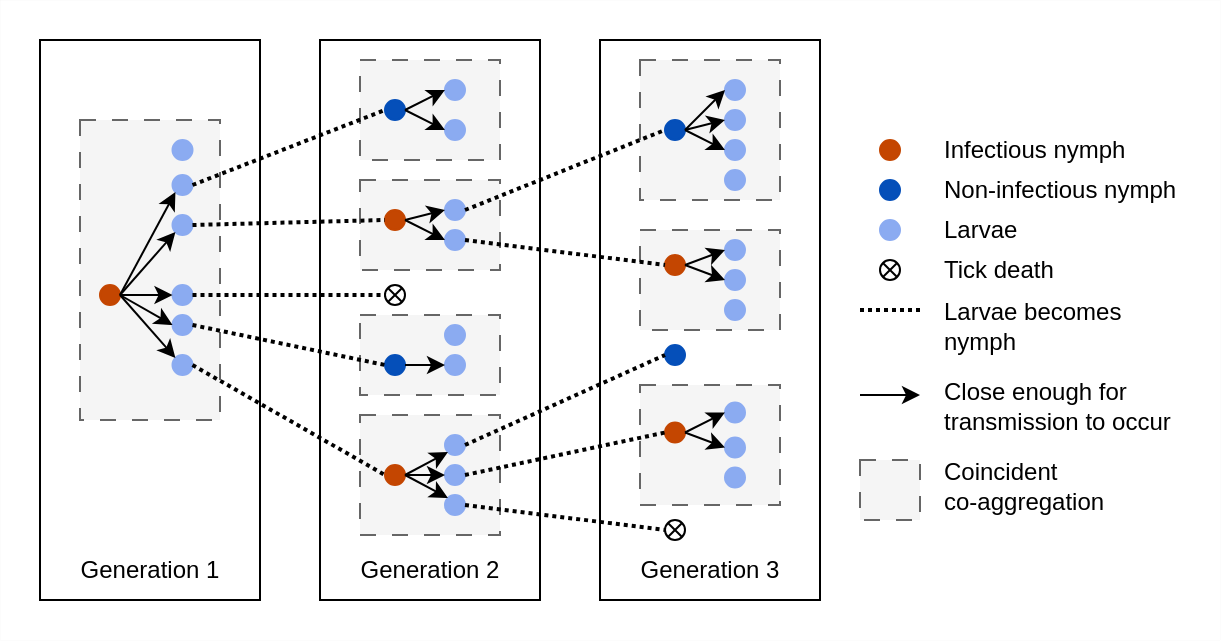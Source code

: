 <mxfile version="28.0.6">
  <diagram name="Page-1" id="scvr_kUcipml5AVvmpqX">
    <mxGraphModel dx="786" dy="391" grid="1" gridSize="10" guides="1" tooltips="1" connect="1" arrows="1" fold="1" page="1" pageScale="1" pageWidth="850" pageHeight="1100" math="0" shadow="0">
      <root>
        <mxCell id="0" />
        <mxCell id="1" parent="0" />
        <mxCell id="JP7OXktNt0cX2knvMIdn-1" value="" style="rounded=0;whiteSpace=wrap;html=1;strokeColor=#DDDDDD;strokeWidth=0;" vertex="1" parent="1">
          <mxGeometry x="470" y="160" width="610" height="320" as="geometry" />
        </mxCell>
        <mxCell id="JP7OXktNt0cX2knvMIdn-2" value="" style="rounded=0;whiteSpace=wrap;html=1;" vertex="1" parent="1">
          <mxGeometry x="490" y="180" width="110" height="280" as="geometry" />
        </mxCell>
        <mxCell id="JP7OXktNt0cX2knvMIdn-3" value="" style="rounded=0;whiteSpace=wrap;html=1;dashed=1;dashPattern=8 8;fillColor=#f5f5f5;fontColor=#333333;strokeColor=#666666;" vertex="1" parent="1">
          <mxGeometry x="510" y="220" width="70" height="150" as="geometry" />
        </mxCell>
        <mxCell id="JP7OXktNt0cX2knvMIdn-4" value="" style="ellipse;whiteSpace=wrap;html=1;fillColor=#C44601;strokeColor=#C44601;" vertex="1" parent="1">
          <mxGeometry x="520" y="302.5" width="10" height="10" as="geometry" />
        </mxCell>
        <mxCell id="JP7OXktNt0cX2knvMIdn-5" value="" style="ellipse;whiteSpace=wrap;html=1;fillColor=#8BABF1;strokeColor=#8BABF1;" vertex="1" parent="1">
          <mxGeometry x="556.25" y="247.5" width="10" height="10" as="geometry" />
        </mxCell>
        <mxCell id="JP7OXktNt0cX2knvMIdn-6" value="" style="ellipse;whiteSpace=wrap;html=1;fillColor=#8BABF1;strokeColor=#8BABF1;" vertex="1" parent="1">
          <mxGeometry x="556.25" y="267.5" width="10" height="10" as="geometry" />
        </mxCell>
        <mxCell id="JP7OXktNt0cX2knvMIdn-7" value="" style="ellipse;whiteSpace=wrap;html=1;fillColor=#8BABF1;strokeColor=#8BABF1;" vertex="1" parent="1">
          <mxGeometry x="556.25" y="302.5" width="10" height="10" as="geometry" />
        </mxCell>
        <mxCell id="JP7OXktNt0cX2knvMIdn-8" value="" style="ellipse;whiteSpace=wrap;html=1;fillColor=#8BABF1;strokeColor=#8BABF1;" vertex="1" parent="1">
          <mxGeometry x="556.25" y="317.5" width="10" height="10" as="geometry" />
        </mxCell>
        <mxCell id="JP7OXktNt0cX2knvMIdn-9" value="" style="ellipse;whiteSpace=wrap;html=1;fillColor=#8BABF1;strokeColor=#8BABF1;" vertex="1" parent="1">
          <mxGeometry x="556.25" y="337.5" width="10" height="10" as="geometry" />
        </mxCell>
        <mxCell id="JP7OXktNt0cX2knvMIdn-10" value="" style="endArrow=classic;html=1;rounded=0;entryX=0;entryY=1;entryDx=0;entryDy=0;exitX=1;exitY=0.5;exitDx=0;exitDy=0;" edge="1" parent="1" source="JP7OXktNt0cX2knvMIdn-4" target="JP7OXktNt0cX2knvMIdn-5">
          <mxGeometry width="50" height="50" relative="1" as="geometry">
            <mxPoint x="536.25" y="307.5" as="sourcePoint" />
            <mxPoint x="586.25" y="257.5" as="targetPoint" />
          </mxGeometry>
        </mxCell>
        <mxCell id="JP7OXktNt0cX2knvMIdn-11" value="" style="endArrow=classic;html=1;rounded=0;entryX=0;entryY=1;entryDx=0;entryDy=0;exitX=1;exitY=0.5;exitDx=0;exitDy=0;" edge="1" parent="1" source="JP7OXktNt0cX2knvMIdn-4" target="JP7OXktNt0cX2knvMIdn-6">
          <mxGeometry width="50" height="50" relative="1" as="geometry">
            <mxPoint x="536.25" y="308.5" as="sourcePoint" />
            <mxPoint x="557.714" y="276.036" as="targetPoint" />
          </mxGeometry>
        </mxCell>
        <mxCell id="JP7OXktNt0cX2knvMIdn-12" value="" style="endArrow=classic;html=1;rounded=0;entryX=0;entryY=0.5;entryDx=0;entryDy=0;exitX=1;exitY=0.5;exitDx=0;exitDy=0;" edge="1" parent="1" source="JP7OXktNt0cX2knvMIdn-4">
          <mxGeometry width="50" height="50" relative="1" as="geometry">
            <mxPoint x="536.25" y="307.5" as="sourcePoint" />
            <mxPoint x="556.25" y="307.5" as="targetPoint" />
          </mxGeometry>
        </mxCell>
        <mxCell id="JP7OXktNt0cX2knvMIdn-13" value="" style="endArrow=classic;html=1;rounded=0;entryX=0;entryY=0.5;entryDx=0;entryDy=0;exitX=1;exitY=0.5;exitDx=0;exitDy=0;" edge="1" parent="1" source="JP7OXktNt0cX2knvMIdn-4">
          <mxGeometry width="50" height="50" relative="1" as="geometry">
            <mxPoint x="536.25" y="307.44" as="sourcePoint" />
            <mxPoint x="556.25" y="322.5" as="targetPoint" />
          </mxGeometry>
        </mxCell>
        <mxCell id="JP7OXktNt0cX2knvMIdn-14" value="" style="endArrow=classic;html=1;rounded=0;entryX=0;entryY=0;entryDx=0;entryDy=0;exitX=1;exitY=0.5;exitDx=0;exitDy=0;" edge="1" parent="1" source="JP7OXktNt0cX2knvMIdn-4">
          <mxGeometry width="50" height="50" relative="1" as="geometry">
            <mxPoint x="536.25" y="327.5" as="sourcePoint" />
            <mxPoint x="557.714" y="338.964" as="targetPoint" />
          </mxGeometry>
        </mxCell>
        <mxCell id="JP7OXktNt0cX2knvMIdn-15" value="" style="rounded=0;whiteSpace=wrap;html=1;" vertex="1" parent="1">
          <mxGeometry x="630" y="180" width="110" height="280" as="geometry" />
        </mxCell>
        <mxCell id="JP7OXktNt0cX2knvMIdn-16" value="" style="rounded=0;whiteSpace=wrap;html=1;dashed=1;dashPattern=8 8;fillColor=#f5f5f5;fontColor=#333333;strokeColor=#666666;" vertex="1" parent="1">
          <mxGeometry x="650" y="190" width="70" height="50" as="geometry" />
        </mxCell>
        <mxCell id="JP7OXktNt0cX2knvMIdn-17" value="" style="ellipse;whiteSpace=wrap;html=1;fillColor=#8BABF1;strokeColor=#8BABF1;" vertex="1" parent="1">
          <mxGeometry x="692.5" y="200" width="10" height="10" as="geometry" />
        </mxCell>
        <mxCell id="JP7OXktNt0cX2knvMIdn-18" value="" style="ellipse;whiteSpace=wrap;html=1;fillColor=#8BABF1;strokeColor=#8BABF1;" vertex="1" parent="1">
          <mxGeometry x="692.5" y="220" width="10" height="10" as="geometry" />
        </mxCell>
        <mxCell id="JP7OXktNt0cX2knvMIdn-19" value="" style="ellipse;whiteSpace=wrap;html=1;fillColor=#054FB9;strokeColor=#054FB9;" vertex="1" parent="1">
          <mxGeometry x="662.5" y="210" width="10" height="10" as="geometry" />
        </mxCell>
        <mxCell id="JP7OXktNt0cX2knvMIdn-20" value="" style="endArrow=classic;html=1;rounded=0;entryX=0;entryY=0.5;entryDx=0;entryDy=0;exitX=1;exitY=0.5;exitDx=0;exitDy=0;" edge="1" parent="1" source="JP7OXktNt0cX2knvMIdn-19">
          <mxGeometry width="50" height="50" relative="1" as="geometry">
            <mxPoint x="680" y="225" as="sourcePoint" />
            <mxPoint x="692.5" y="205" as="targetPoint" />
          </mxGeometry>
        </mxCell>
        <mxCell id="JP7OXktNt0cX2knvMIdn-21" value="" style="endArrow=classic;html=1;rounded=0;entryX=0;entryY=0.5;entryDx=0;entryDy=0;exitX=1;exitY=0.5;exitDx=0;exitDy=0;" edge="1" parent="1" source="JP7OXktNt0cX2knvMIdn-19" target="JP7OXktNt0cX2knvMIdn-18">
          <mxGeometry width="50" height="50" relative="1" as="geometry">
            <mxPoint x="672.5" y="205" as="sourcePoint" />
            <mxPoint x="693.964" y="221.464" as="targetPoint" />
          </mxGeometry>
        </mxCell>
        <mxCell id="JP7OXktNt0cX2knvMIdn-22" value="" style="rounded=0;whiteSpace=wrap;html=1;dashed=1;dashPattern=8 8;fillColor=#f5f5f5;fontColor=#333333;strokeColor=#666666;" vertex="1" parent="1">
          <mxGeometry x="650" y="250" width="70" height="45" as="geometry" />
        </mxCell>
        <mxCell id="JP7OXktNt0cX2knvMIdn-23" value="" style="ellipse;whiteSpace=wrap;html=1;fillColor=#C44601;strokeColor=#C44601;" vertex="1" parent="1">
          <mxGeometry x="662.5" y="265" width="10" height="10" as="geometry" />
        </mxCell>
        <mxCell id="JP7OXktNt0cX2knvMIdn-24" value="" style="ellipse;whiteSpace=wrap;html=1;fillColor=#8BABF1;strokeColor=#8BABF1;" vertex="1" parent="1">
          <mxGeometry x="692.5" y="260" width="10" height="10" as="geometry" />
        </mxCell>
        <mxCell id="JP7OXktNt0cX2knvMIdn-25" value="" style="ellipse;whiteSpace=wrap;html=1;fillColor=#8BABF1;strokeColor=#8BABF1;" vertex="1" parent="1">
          <mxGeometry x="692.5" y="275" width="10" height="10" as="geometry" />
        </mxCell>
        <mxCell id="JP7OXktNt0cX2knvMIdn-26" value="" style="endArrow=classic;html=1;rounded=0;entryX=0;entryY=0.5;entryDx=0;entryDy=0;exitX=1;exitY=0.5;exitDx=0;exitDy=0;" edge="1" parent="1" source="JP7OXktNt0cX2knvMIdn-23">
          <mxGeometry width="50" height="50" relative="1" as="geometry">
            <mxPoint x="672.5" y="265" as="sourcePoint" />
            <mxPoint x="692.5" y="265" as="targetPoint" />
          </mxGeometry>
        </mxCell>
        <mxCell id="JP7OXktNt0cX2knvMIdn-27" value="" style="endArrow=classic;html=1;rounded=0;entryX=0;entryY=0.5;entryDx=0;entryDy=0;exitX=1;exitY=0.5;exitDx=0;exitDy=0;" edge="1" parent="1" source="JP7OXktNt0cX2knvMIdn-23">
          <mxGeometry width="50" height="50" relative="1" as="geometry">
            <mxPoint x="672.5" y="264.94" as="sourcePoint" />
            <mxPoint x="692.5" y="280" as="targetPoint" />
          </mxGeometry>
        </mxCell>
        <mxCell id="JP7OXktNt0cX2knvMIdn-28" value="" style="rounded=0;whiteSpace=wrap;html=1;dashed=1;dashPattern=8 8;fillColor=#f5f5f5;fontColor=#333333;strokeColor=#666666;" vertex="1" parent="1">
          <mxGeometry x="650" y="317.5" width="70" height="40" as="geometry" />
        </mxCell>
        <mxCell id="JP7OXktNt0cX2knvMIdn-29" value="" style="ellipse;whiteSpace=wrap;html=1;fillColor=#8BABF1;strokeColor=#8BABF1;" vertex="1" parent="1">
          <mxGeometry x="692.5" y="337.5" width="10" height="10" as="geometry" />
        </mxCell>
        <mxCell id="JP7OXktNt0cX2knvMIdn-30" value="" style="ellipse;whiteSpace=wrap;html=1;fillColor=#054FB9;strokeColor=#054FB9;" vertex="1" parent="1">
          <mxGeometry x="662.5" y="337.5" width="10" height="10" as="geometry" />
        </mxCell>
        <mxCell id="JP7OXktNt0cX2knvMIdn-31" value="" style="endArrow=classic;html=1;rounded=0;entryX=0;entryY=0.5;entryDx=0;entryDy=0;exitX=1;exitY=0.5;exitDx=0;exitDy=0;" edge="1" parent="1" source="JP7OXktNt0cX2knvMIdn-30">
          <mxGeometry width="50" height="50" relative="1" as="geometry">
            <mxPoint x="672.5" y="357.5" as="sourcePoint" />
            <mxPoint x="692.5" y="342.5" as="targetPoint" />
          </mxGeometry>
        </mxCell>
        <mxCell id="JP7OXktNt0cX2knvMIdn-32" value="" style="ellipse;whiteSpace=wrap;html=1;" vertex="1" parent="1">
          <mxGeometry x="662.5" y="302.5" width="10" height="10" as="geometry" />
        </mxCell>
        <mxCell id="JP7OXktNt0cX2knvMIdn-33" value="" style="endArrow=none;html=1;rounded=0;exitX=0;exitY=1;exitDx=0;exitDy=0;entryX=1;entryY=0;entryDx=0;entryDy=0;" edge="1" parent="1" source="JP7OXktNt0cX2knvMIdn-32" target="JP7OXktNt0cX2knvMIdn-32">
          <mxGeometry width="50" height="50" relative="1" as="geometry">
            <mxPoint x="672.5" y="327.5" as="sourcePoint" />
            <mxPoint x="722.5" y="277.5" as="targetPoint" />
          </mxGeometry>
        </mxCell>
        <mxCell id="JP7OXktNt0cX2knvMIdn-34" value="" style="endArrow=none;html=1;rounded=0;exitX=1;exitY=1;exitDx=0;exitDy=0;entryX=0;entryY=0;entryDx=0;entryDy=0;" edge="1" parent="1" source="JP7OXktNt0cX2knvMIdn-32" target="JP7OXktNt0cX2knvMIdn-32">
          <mxGeometry width="50" height="50" relative="1" as="geometry">
            <mxPoint x="672.5" y="277.5" as="sourcePoint" />
            <mxPoint x="722.5" y="227.5" as="targetPoint" />
          </mxGeometry>
        </mxCell>
        <mxCell id="JP7OXktNt0cX2knvMIdn-35" value="" style="rounded=0;whiteSpace=wrap;html=1;dashed=1;dashPattern=8 8;fillColor=#f5f5f5;fontColor=#333333;strokeColor=#666666;" vertex="1" parent="1">
          <mxGeometry x="650" y="367.5" width="70" height="60" as="geometry" />
        </mxCell>
        <mxCell id="JP7OXktNt0cX2knvMIdn-36" value="" style="ellipse;whiteSpace=wrap;html=1;fillColor=#C44601;strokeColor=#C44601;" vertex="1" parent="1">
          <mxGeometry x="662.5" y="392.5" width="10" height="10" as="geometry" />
        </mxCell>
        <mxCell id="JP7OXktNt0cX2knvMIdn-37" value="" style="ellipse;whiteSpace=wrap;html=1;fillColor=#8BABF1;strokeColor=#8BABF1;" vertex="1" parent="1">
          <mxGeometry x="692.5" y="377.5" width="10" height="10" as="geometry" />
        </mxCell>
        <mxCell id="JP7OXktNt0cX2knvMIdn-38" value="" style="ellipse;whiteSpace=wrap;html=1;fillColor=#8BABF1;strokeColor=#8BABF1;" vertex="1" parent="1">
          <mxGeometry x="692.5" y="392.5" width="10" height="10" as="geometry" />
        </mxCell>
        <mxCell id="JP7OXktNt0cX2knvMIdn-39" value="" style="endArrow=classic;html=1;rounded=0;entryX=0;entryY=1;entryDx=0;entryDy=0;exitX=1;exitY=0.5;exitDx=0;exitDy=0;" edge="1" parent="1" source="JP7OXktNt0cX2knvMIdn-36" target="JP7OXktNt0cX2knvMIdn-37">
          <mxGeometry width="50" height="50" relative="1" as="geometry">
            <mxPoint x="672.5" y="382.5" as="sourcePoint" />
            <mxPoint x="692.5" y="382.5" as="targetPoint" />
          </mxGeometry>
        </mxCell>
        <mxCell id="JP7OXktNt0cX2knvMIdn-40" value="" style="endArrow=classic;html=1;rounded=0;entryX=0;entryY=0.5;entryDx=0;entryDy=0;exitX=1;exitY=0.5;exitDx=0;exitDy=0;" edge="1" parent="1" source="JP7OXktNt0cX2knvMIdn-36">
          <mxGeometry width="50" height="50" relative="1" as="geometry">
            <mxPoint x="672.5" y="382.44" as="sourcePoint" />
            <mxPoint x="692.5" y="397.5" as="targetPoint" />
          </mxGeometry>
        </mxCell>
        <mxCell id="JP7OXktNt0cX2knvMIdn-41" value="" style="ellipse;whiteSpace=wrap;html=1;fillColor=#8BABF1;strokeColor=#8BABF1;" vertex="1" parent="1">
          <mxGeometry x="692.5" y="407.5" width="10" height="10" as="geometry" />
        </mxCell>
        <mxCell id="JP7OXktNt0cX2knvMIdn-42" value="" style="endArrow=classic;html=1;rounded=0;entryX=0;entryY=0;entryDx=0;entryDy=0;exitX=1;exitY=0.5;exitDx=0;exitDy=0;" edge="1" parent="1" source="JP7OXktNt0cX2knvMIdn-36" target="JP7OXktNt0cX2knvMIdn-41">
          <mxGeometry width="50" height="50" relative="1" as="geometry">
            <mxPoint x="683" y="397.5" as="sourcePoint" />
            <mxPoint x="702.5" y="407.5" as="targetPoint" />
          </mxGeometry>
        </mxCell>
        <mxCell id="JP7OXktNt0cX2knvMIdn-43" value="" style="rounded=0;whiteSpace=wrap;html=1;" vertex="1" parent="1">
          <mxGeometry x="770" y="180" width="110" height="280" as="geometry" />
        </mxCell>
        <mxCell id="JP7OXktNt0cX2knvMIdn-44" value="" style="rounded=0;whiteSpace=wrap;html=1;dashed=1;dashPattern=8 8;fillColor=#f5f5f5;fontColor=#333333;strokeColor=#666666;" vertex="1" parent="1">
          <mxGeometry x="790" y="275" width="70" height="50" as="geometry" />
        </mxCell>
        <mxCell id="JP7OXktNt0cX2knvMIdn-45" value="" style="ellipse;whiteSpace=wrap;html=1;fillColor=#C44601;strokeColor=#C44601;" vertex="1" parent="1">
          <mxGeometry x="802.5" y="287.5" width="10" height="10" as="geometry" />
        </mxCell>
        <mxCell id="JP7OXktNt0cX2knvMIdn-46" value="" style="ellipse;whiteSpace=wrap;html=1;fillColor=#8BABF1;strokeColor=#8BABF1;" vertex="1" parent="1">
          <mxGeometry x="832.5" y="280" width="10" height="10" as="geometry" />
        </mxCell>
        <mxCell id="JP7OXktNt0cX2knvMIdn-47" value="" style="ellipse;whiteSpace=wrap;html=1;fillColor=#8BABF1;strokeColor=#8BABF1;" vertex="1" parent="1">
          <mxGeometry x="832.5" y="295" width="10" height="10" as="geometry" />
        </mxCell>
        <mxCell id="JP7OXktNt0cX2knvMIdn-48" value="" style="endArrow=classic;html=1;rounded=0;entryX=0;entryY=0.5;entryDx=0;entryDy=0;exitX=1;exitY=0.5;exitDx=0;exitDy=0;" edge="1" parent="1" source="JP7OXktNt0cX2knvMIdn-45">
          <mxGeometry width="50" height="50" relative="1" as="geometry">
            <mxPoint x="812.5" y="285" as="sourcePoint" />
            <mxPoint x="832.5" y="285" as="targetPoint" />
          </mxGeometry>
        </mxCell>
        <mxCell id="JP7OXktNt0cX2knvMIdn-49" value="" style="endArrow=classic;html=1;rounded=0;entryX=0;entryY=0.5;entryDx=0;entryDy=0;exitX=1;exitY=0.5;exitDx=0;exitDy=0;" edge="1" parent="1" source="JP7OXktNt0cX2knvMIdn-45">
          <mxGeometry width="50" height="50" relative="1" as="geometry">
            <mxPoint x="812.5" y="284.94" as="sourcePoint" />
            <mxPoint x="832.5" y="300" as="targetPoint" />
          </mxGeometry>
        </mxCell>
        <mxCell id="JP7OXktNt0cX2knvMIdn-50" value="" style="rounded=0;whiteSpace=wrap;html=1;dashed=1;dashPattern=8 8;fillColor=#f5f5f5;fontColor=#333333;strokeColor=#666666;" vertex="1" parent="1">
          <mxGeometry x="790" y="352.5" width="70" height="60" as="geometry" />
        </mxCell>
        <mxCell id="JP7OXktNt0cX2knvMIdn-51" value="" style="ellipse;whiteSpace=wrap;html=1;fillColor=#C44601;strokeColor=#C44601;" vertex="1" parent="1">
          <mxGeometry x="802.5" y="371.25" width="10" height="10" as="geometry" />
        </mxCell>
        <mxCell id="JP7OXktNt0cX2knvMIdn-52" value="" style="ellipse;whiteSpace=wrap;html=1;fillColor=#8BABF1;strokeColor=#8BABF1;" vertex="1" parent="1">
          <mxGeometry x="832.5" y="361.25" width="10" height="10" as="geometry" />
        </mxCell>
        <mxCell id="JP7OXktNt0cX2knvMIdn-53" value="" style="endArrow=classic;html=1;rounded=0;entryX=0;entryY=0.5;entryDx=0;entryDy=0;exitX=1;exitY=0.5;exitDx=0;exitDy=0;" edge="1" parent="1" source="JP7OXktNt0cX2knvMIdn-51">
          <mxGeometry width="50" height="50" relative="1" as="geometry">
            <mxPoint x="812.5" y="351.19" as="sourcePoint" />
            <mxPoint x="832.5" y="366.25" as="targetPoint" />
          </mxGeometry>
        </mxCell>
        <mxCell id="JP7OXktNt0cX2knvMIdn-54" value="" style="ellipse;whiteSpace=wrap;html=1;fillColor=#8BABF1;strokeColor=#8BABF1;" vertex="1" parent="1">
          <mxGeometry x="832.5" y="378.75" width="10" height="10" as="geometry" />
        </mxCell>
        <mxCell id="JP7OXktNt0cX2knvMIdn-55" value="" style="endArrow=classic;html=1;rounded=0;entryX=0;entryY=0.5;entryDx=0;entryDy=0;exitX=1;exitY=0.5;exitDx=0;exitDy=0;" edge="1" parent="1" source="JP7OXktNt0cX2knvMIdn-51" target="JP7OXktNt0cX2knvMIdn-54">
          <mxGeometry width="50" height="50" relative="1" as="geometry">
            <mxPoint x="823" y="366.25" as="sourcePoint" />
            <mxPoint x="842.5" y="376.25" as="targetPoint" />
          </mxGeometry>
        </mxCell>
        <mxCell id="JP7OXktNt0cX2knvMIdn-56" value="" style="rounded=0;whiteSpace=wrap;html=1;dashed=1;dashPattern=8 8;fillColor=#f5f5f5;fontColor=#333333;strokeColor=#666666;" vertex="1" parent="1">
          <mxGeometry x="790" y="190" width="70" height="70" as="geometry" />
        </mxCell>
        <mxCell id="JP7OXktNt0cX2knvMIdn-57" value="" style="ellipse;whiteSpace=wrap;html=1;fillColor=#8BABF1;strokeColor=#8BABF1;" vertex="1" parent="1">
          <mxGeometry x="832.5" y="200" width="10" height="10" as="geometry" />
        </mxCell>
        <mxCell id="JP7OXktNt0cX2knvMIdn-58" value="" style="ellipse;whiteSpace=wrap;html=1;fillColor=#8BABF1;strokeColor=#8BABF1;" vertex="1" parent="1">
          <mxGeometry x="832.5" y="215" width="10" height="10" as="geometry" />
        </mxCell>
        <mxCell id="JP7OXktNt0cX2knvMIdn-59" value="" style="ellipse;whiteSpace=wrap;html=1;fillColor=#8BABF1;strokeColor=#8BABF1;" vertex="1" parent="1">
          <mxGeometry x="832.5" y="230" width="10" height="10" as="geometry" />
        </mxCell>
        <mxCell id="JP7OXktNt0cX2knvMIdn-60" value="" style="ellipse;whiteSpace=wrap;html=1;fillColor=#054FB9;strokeColor=#054FB9;" vertex="1" parent="1">
          <mxGeometry x="802.5" y="220" width="10" height="10" as="geometry" />
        </mxCell>
        <mxCell id="JP7OXktNt0cX2knvMIdn-61" value="" style="endArrow=classic;html=1;rounded=0;entryX=0;entryY=0.5;entryDx=0;entryDy=0;exitX=1;exitY=0.5;exitDx=0;exitDy=0;" edge="1" parent="1" source="JP7OXktNt0cX2knvMIdn-60">
          <mxGeometry width="50" height="50" relative="1" as="geometry">
            <mxPoint x="812.5" y="220" as="sourcePoint" />
            <mxPoint x="832.5" y="205" as="targetPoint" />
          </mxGeometry>
        </mxCell>
        <mxCell id="JP7OXktNt0cX2knvMIdn-62" value="" style="endArrow=classic;html=1;rounded=0;entryX=0;entryY=0.5;entryDx=0;entryDy=0;exitX=1;exitY=0.5;exitDx=0;exitDy=0;" edge="1" parent="1" source="JP7OXktNt0cX2knvMIdn-60">
          <mxGeometry width="50" height="50" relative="1" as="geometry">
            <mxPoint x="820" y="240" as="sourcePoint" />
            <mxPoint x="832.5" y="220" as="targetPoint" />
          </mxGeometry>
        </mxCell>
        <mxCell id="JP7OXktNt0cX2knvMIdn-63" value="" style="endArrow=classic;html=1;rounded=0;entryX=0;entryY=0.5;entryDx=0;entryDy=0;exitX=1;exitY=0.5;exitDx=0;exitDy=0;" edge="1" parent="1" source="JP7OXktNt0cX2knvMIdn-60" target="JP7OXktNt0cX2knvMIdn-59">
          <mxGeometry width="50" height="50" relative="1" as="geometry">
            <mxPoint x="812.5" y="220" as="sourcePoint" />
            <mxPoint x="833.964" y="236.464" as="targetPoint" />
          </mxGeometry>
        </mxCell>
        <mxCell id="JP7OXktNt0cX2knvMIdn-64" value="" style="endArrow=none;dashed=1;html=1;dashPattern=1 1;strokeWidth=2;rounded=0;exitX=1;exitY=0.5;exitDx=0;exitDy=0;entryX=0;entryY=0.5;entryDx=0;entryDy=0;" edge="1" parent="1" source="JP7OXktNt0cX2knvMIdn-24" target="JP7OXktNt0cX2knvMIdn-60">
          <mxGeometry width="50" height="50" relative="1" as="geometry">
            <mxPoint x="770" y="270" as="sourcePoint" />
            <mxPoint x="820" y="220" as="targetPoint" />
          </mxGeometry>
        </mxCell>
        <mxCell id="JP7OXktNt0cX2knvMIdn-65" value="" style="endArrow=none;dashed=1;html=1;dashPattern=1 1;strokeWidth=2;rounded=0;exitX=1;exitY=0.5;exitDx=0;exitDy=0;entryX=0;entryY=0.5;entryDx=0;entryDy=0;" edge="1" parent="1" source="JP7OXktNt0cX2knvMIdn-25" target="JP7OXktNt0cX2knvMIdn-45">
          <mxGeometry width="50" height="50" relative="1" as="geometry">
            <mxPoint x="713" y="275" as="sourcePoint" />
            <mxPoint x="813" y="233" as="targetPoint" />
          </mxGeometry>
        </mxCell>
        <mxCell id="JP7OXktNt0cX2knvMIdn-66" value="" style="endArrow=none;dashed=1;html=1;dashPattern=1 1;strokeWidth=2;rounded=0;exitX=1;exitY=0.5;exitDx=0;exitDy=0;entryX=0;entryY=0.5;entryDx=0;entryDy=0;" edge="1" parent="1" source="JP7OXktNt0cX2knvMIdn-38" target="JP7OXktNt0cX2knvMIdn-51">
          <mxGeometry width="50" height="50" relative="1" as="geometry">
            <mxPoint x="702.5" y="415" as="sourcePoint" />
            <mxPoint x="802.5" y="415" as="targetPoint" />
          </mxGeometry>
        </mxCell>
        <mxCell id="JP7OXktNt0cX2knvMIdn-67" value="" style="ellipse;whiteSpace=wrap;html=1;" vertex="1" parent="1">
          <mxGeometry x="802.5" y="420" width="10" height="10" as="geometry" />
        </mxCell>
        <mxCell id="JP7OXktNt0cX2knvMIdn-68" value="" style="endArrow=none;html=1;rounded=0;exitX=0;exitY=1;exitDx=0;exitDy=0;entryX=1;entryY=0;entryDx=0;entryDy=0;" edge="1" parent="1" source="JP7OXktNt0cX2knvMIdn-67" target="JP7OXktNt0cX2knvMIdn-67">
          <mxGeometry width="50" height="50" relative="1" as="geometry">
            <mxPoint x="812.5" y="445" as="sourcePoint" />
            <mxPoint x="862.5" y="395" as="targetPoint" />
          </mxGeometry>
        </mxCell>
        <mxCell id="JP7OXktNt0cX2knvMIdn-69" value="" style="endArrow=none;html=1;rounded=0;exitX=1;exitY=1;exitDx=0;exitDy=0;entryX=0;entryY=0;entryDx=0;entryDy=0;" edge="1" parent="1" source="JP7OXktNt0cX2knvMIdn-67" target="JP7OXktNt0cX2knvMIdn-67">
          <mxGeometry width="50" height="50" relative="1" as="geometry">
            <mxPoint x="812.5" y="395" as="sourcePoint" />
            <mxPoint x="862.5" y="345" as="targetPoint" />
          </mxGeometry>
        </mxCell>
        <mxCell id="JP7OXktNt0cX2knvMIdn-70" value="" style="ellipse;whiteSpace=wrap;html=1;fillColor=#054FB9;strokeColor=#054FB9;" vertex="1" parent="1">
          <mxGeometry x="802.5" y="332.5" width="10" height="10" as="geometry" />
        </mxCell>
        <mxCell id="JP7OXktNt0cX2knvMIdn-71" value="" style="endArrow=none;dashed=1;html=1;dashPattern=1 1;strokeWidth=2;rounded=0;exitX=1;exitY=0.5;exitDx=0;exitDy=0;entryX=0;entryY=0.5;entryDx=0;entryDy=0;" edge="1" parent="1" source="JP7OXktNt0cX2knvMIdn-37" target="JP7OXktNt0cX2knvMIdn-70">
          <mxGeometry width="50" height="50" relative="1" as="geometry">
            <mxPoint x="702.5" y="384.86" as="sourcePoint" />
            <mxPoint x="790" y="360" as="targetPoint" />
          </mxGeometry>
        </mxCell>
        <mxCell id="JP7OXktNt0cX2knvMIdn-72" value="" style="endArrow=none;dashed=1;html=1;dashPattern=1 1;strokeWidth=2;rounded=0;exitX=1;exitY=0.5;exitDx=0;exitDy=0;entryX=0;entryY=0.5;entryDx=0;entryDy=0;" edge="1" parent="1" source="JP7OXktNt0cX2knvMIdn-5" target="JP7OXktNt0cX2knvMIdn-19">
          <mxGeometry width="50" height="50" relative="1" as="geometry">
            <mxPoint x="566.25" y="252.3" as="sourcePoint" />
            <mxPoint x="666.25" y="252.3" as="targetPoint" />
          </mxGeometry>
        </mxCell>
        <mxCell id="JP7OXktNt0cX2knvMIdn-73" value="" style="endArrow=none;dashed=1;html=1;dashPattern=1 1;strokeWidth=2;rounded=0;exitX=1;exitY=0.5;exitDx=0;exitDy=0;entryX=0;entryY=0.5;entryDx=0;entryDy=0;" edge="1" parent="1" source="JP7OXktNt0cX2knvMIdn-6" target="JP7OXktNt0cX2knvMIdn-23">
          <mxGeometry width="50" height="50" relative="1" as="geometry">
            <mxPoint x="566.25" y="270" as="sourcePoint" />
            <mxPoint x="663.25" y="242" as="targetPoint" />
          </mxGeometry>
        </mxCell>
        <mxCell id="JP7OXktNt0cX2knvMIdn-74" value="" style="endArrow=none;dashed=1;html=1;dashPattern=1 1;strokeWidth=2;rounded=0;exitX=1;exitY=0.5;exitDx=0;exitDy=0;entryX=0;entryY=0.5;entryDx=0;entryDy=0;" edge="1" parent="1" source="JP7OXktNt0cX2knvMIdn-7" target="JP7OXktNt0cX2knvMIdn-32">
          <mxGeometry width="50" height="50" relative="1" as="geometry">
            <mxPoint x="566.25" y="308" as="sourcePoint" />
            <mxPoint x="663.25" y="305" as="targetPoint" />
          </mxGeometry>
        </mxCell>
        <mxCell id="JP7OXktNt0cX2knvMIdn-75" value="" style="endArrow=none;dashed=1;html=1;dashPattern=1 1;strokeWidth=2;rounded=0;exitX=1;exitY=0.5;exitDx=0;exitDy=0;entryX=0;entryY=0.5;entryDx=0;entryDy=0;" edge="1" parent="1" source="JP7OXktNt0cX2knvMIdn-8" target="JP7OXktNt0cX2knvMIdn-30">
          <mxGeometry width="50" height="50" relative="1" as="geometry">
            <mxPoint x="566.25" y="322.42" as="sourcePoint" />
            <mxPoint x="663.25" y="322.42" as="targetPoint" />
          </mxGeometry>
        </mxCell>
        <mxCell id="JP7OXktNt0cX2knvMIdn-76" value="" style="endArrow=none;dashed=1;html=1;dashPattern=1 1;strokeWidth=2;rounded=0;exitX=1;exitY=0.5;exitDx=0;exitDy=0;entryX=0;entryY=0.5;entryDx=0;entryDy=0;" edge="1" parent="1" source="JP7OXktNt0cX2knvMIdn-9" target="JP7OXktNt0cX2knvMIdn-36">
          <mxGeometry width="50" height="50" relative="1" as="geometry">
            <mxPoint x="566.25" y="340" as="sourcePoint" />
            <mxPoint x="663.25" y="352" as="targetPoint" />
          </mxGeometry>
        </mxCell>
        <mxCell id="JP7OXktNt0cX2knvMIdn-77" value="Generation 1" style="text;html=1;align=center;verticalAlign=middle;whiteSpace=wrap;rounded=0;" vertex="1" parent="1">
          <mxGeometry x="500" y="430" width="90" height="30" as="geometry" />
        </mxCell>
        <mxCell id="JP7OXktNt0cX2knvMIdn-78" value="Generation 2" style="text;html=1;align=center;verticalAlign=middle;whiteSpace=wrap;rounded=0;" vertex="1" parent="1">
          <mxGeometry x="640" y="430" width="90" height="30" as="geometry" />
        </mxCell>
        <mxCell id="JP7OXktNt0cX2knvMIdn-79" value="Generation 3" style="text;html=1;align=center;verticalAlign=middle;whiteSpace=wrap;rounded=0;" vertex="1" parent="1">
          <mxGeometry x="780" y="430" width="90" height="30" as="geometry" />
        </mxCell>
        <mxCell id="JP7OXktNt0cX2knvMIdn-80" value="" style="ellipse;whiteSpace=wrap;html=1;fillColor=#C44601;strokeColor=#C44601;" vertex="1" parent="1">
          <mxGeometry x="910" y="230" width="10" height="10" as="geometry" />
        </mxCell>
        <mxCell id="JP7OXktNt0cX2knvMIdn-81" value="&lt;div align=&quot;left&quot;&gt;Infectious nymph&lt;/div&gt;" style="text;html=1;align=left;verticalAlign=middle;whiteSpace=wrap;rounded=0;" vertex="1" parent="1">
          <mxGeometry x="940" y="220" width="100" height="30" as="geometry" />
        </mxCell>
        <mxCell id="JP7OXktNt0cX2knvMIdn-82" value="" style="ellipse;whiteSpace=wrap;html=1;fillColor=#054FB9;strokeColor=#054FB9;" vertex="1" parent="1">
          <mxGeometry x="910" y="250" width="10" height="10" as="geometry" />
        </mxCell>
        <mxCell id="JP7OXktNt0cX2knvMIdn-83" value="&lt;div align=&quot;left&quot;&gt;Non-infectious nymph&lt;/div&gt;" style="text;html=1;align=left;verticalAlign=middle;whiteSpace=wrap;rounded=0;" vertex="1" parent="1">
          <mxGeometry x="940" y="240" width="120" height="30" as="geometry" />
        </mxCell>
        <mxCell id="JP7OXktNt0cX2knvMIdn-84" value="" style="ellipse;whiteSpace=wrap;html=1;fillColor=#8BABF1;strokeColor=#8BABF1;" vertex="1" parent="1">
          <mxGeometry x="910" y="270" width="10" height="10" as="geometry" />
        </mxCell>
        <mxCell id="JP7OXktNt0cX2knvMIdn-85" value="Larvae" style="text;html=1;align=left;verticalAlign=middle;whiteSpace=wrap;rounded=0;" vertex="1" parent="1">
          <mxGeometry x="940" y="260" width="120" height="30" as="geometry" />
        </mxCell>
        <mxCell id="JP7OXktNt0cX2knvMIdn-86" value="" style="endArrow=none;dashed=1;html=1;dashPattern=1 1;strokeWidth=2;rounded=0;" edge="1" parent="1">
          <mxGeometry width="50" height="50" relative="1" as="geometry">
            <mxPoint x="900" y="314.95" as="sourcePoint" />
            <mxPoint x="930" y="314.95" as="targetPoint" />
          </mxGeometry>
        </mxCell>
        <mxCell id="JP7OXktNt0cX2knvMIdn-87" value="&lt;div&gt;Larvae becomes&amp;nbsp;&lt;/div&gt;&lt;div&gt;nymph&lt;/div&gt;" style="text;html=1;align=left;verticalAlign=middle;whiteSpace=wrap;rounded=0;" vertex="1" parent="1">
          <mxGeometry x="940" y="307.5" width="130" height="30" as="geometry" />
        </mxCell>
        <mxCell id="JP7OXktNt0cX2knvMIdn-88" value="" style="endArrow=classic;html=1;rounded=0;" edge="1" parent="1">
          <mxGeometry width="50" height="50" relative="1" as="geometry">
            <mxPoint x="900" y="357.5" as="sourcePoint" />
            <mxPoint x="930" y="357.5" as="targetPoint" />
            <Array as="points" />
          </mxGeometry>
        </mxCell>
        <mxCell id="JP7OXktNt0cX2knvMIdn-89" value="Close enough for&amp;nbsp;&amp;nbsp; transmission to occur" style="text;html=1;align=left;verticalAlign=middle;whiteSpace=wrap;rounded=0;" vertex="1" parent="1">
          <mxGeometry x="940" y="342.5" width="130" height="40" as="geometry" />
        </mxCell>
        <mxCell id="JP7OXktNt0cX2knvMIdn-90" value="" style="ellipse;whiteSpace=wrap;html=1;" vertex="1" parent="1">
          <mxGeometry x="910" y="290" width="10" height="10" as="geometry" />
        </mxCell>
        <mxCell id="JP7OXktNt0cX2knvMIdn-91" value="" style="endArrow=none;html=1;rounded=0;exitX=0;exitY=1;exitDx=0;exitDy=0;entryX=1;entryY=0;entryDx=0;entryDy=0;" edge="1" parent="1" source="JP7OXktNt0cX2knvMIdn-90" target="JP7OXktNt0cX2knvMIdn-90">
          <mxGeometry width="50" height="50" relative="1" as="geometry">
            <mxPoint x="920" y="315" as="sourcePoint" />
            <mxPoint x="970" y="265" as="targetPoint" />
          </mxGeometry>
        </mxCell>
        <mxCell id="JP7OXktNt0cX2knvMIdn-92" value="" style="endArrow=none;html=1;rounded=0;exitX=1;exitY=1;exitDx=0;exitDy=0;entryX=0;entryY=0;entryDx=0;entryDy=0;" edge="1" parent="1" source="JP7OXktNt0cX2knvMIdn-90" target="JP7OXktNt0cX2knvMIdn-90">
          <mxGeometry width="50" height="50" relative="1" as="geometry">
            <mxPoint x="920" y="265" as="sourcePoint" />
            <mxPoint x="970" y="215" as="targetPoint" />
          </mxGeometry>
        </mxCell>
        <mxCell id="JP7OXktNt0cX2knvMIdn-93" value="&lt;div&gt;Tick death&lt;/div&gt;" style="text;html=1;align=left;verticalAlign=middle;whiteSpace=wrap;rounded=0;" vertex="1" parent="1">
          <mxGeometry x="940" y="280" width="120" height="30" as="geometry" />
        </mxCell>
        <mxCell id="JP7OXktNt0cX2knvMIdn-94" value="" style="rounded=0;whiteSpace=wrap;html=1;dashed=1;dashPattern=8 8;fillColor=#f5f5f5;fontColor=#333333;strokeColor=#666666;" vertex="1" parent="1">
          <mxGeometry x="900" y="390" width="30" height="30" as="geometry" />
        </mxCell>
        <mxCell id="JP7OXktNt0cX2knvMIdn-95" value="&lt;div&gt;Coincident&amp;nbsp;&lt;/div&gt;&lt;div&gt;co-aggregation&lt;/div&gt;" style="text;html=1;align=left;verticalAlign=middle;whiteSpace=wrap;rounded=0;" vertex="1" parent="1">
          <mxGeometry x="940" y="387.5" width="130" height="30" as="geometry" />
        </mxCell>
        <mxCell id="JP7OXktNt0cX2knvMIdn-96" value="" style="ellipse;whiteSpace=wrap;html=1;fillColor=#8BABF1;strokeColor=#8BABF1;" vertex="1" parent="1">
          <mxGeometry x="556.25" y="230" width="10" height="10" as="geometry" />
        </mxCell>
        <mxCell id="JP7OXktNt0cX2knvMIdn-97" value="" style="ellipse;whiteSpace=wrap;html=1;fillColor=#8BABF1;strokeColor=#8BABF1;" vertex="1" parent="1">
          <mxGeometry x="832.5" y="310" width="10" height="10" as="geometry" />
        </mxCell>
        <mxCell id="JP7OXktNt0cX2knvMIdn-98" value="" style="ellipse;whiteSpace=wrap;html=1;fillColor=#8BABF1;strokeColor=#8BABF1;" vertex="1" parent="1">
          <mxGeometry x="832.5" y="393.75" width="10" height="10" as="geometry" />
        </mxCell>
        <mxCell id="JP7OXktNt0cX2knvMIdn-99" value="" style="endArrow=none;dashed=1;html=1;dashPattern=1 1;strokeWidth=2;rounded=0;exitX=1;exitY=0.5;exitDx=0;exitDy=0;entryX=0;entryY=0.5;entryDx=0;entryDy=0;" edge="1" parent="1" source="JP7OXktNt0cX2knvMIdn-41" target="JP7OXktNt0cX2knvMIdn-67">
          <mxGeometry width="50" height="50" relative="1" as="geometry">
            <mxPoint x="702.5" y="404" as="sourcePoint" />
            <mxPoint x="803.5" y="390" as="targetPoint" />
          </mxGeometry>
        </mxCell>
        <mxCell id="JP7OXktNt0cX2knvMIdn-100" value="" style="ellipse;whiteSpace=wrap;html=1;fillColor=#8BABF1;strokeColor=#8BABF1;" vertex="1" parent="1">
          <mxGeometry x="692.5" y="322.5" width="10" height="10" as="geometry" />
        </mxCell>
        <mxCell id="JP7OXktNt0cX2knvMIdn-101" value="" style="ellipse;whiteSpace=wrap;html=1;fillColor=#8BABF1;strokeColor=#8BABF1;" vertex="1" parent="1">
          <mxGeometry x="832.5" y="245" width="10" height="10" as="geometry" />
        </mxCell>
      </root>
    </mxGraphModel>
  </diagram>
</mxfile>
